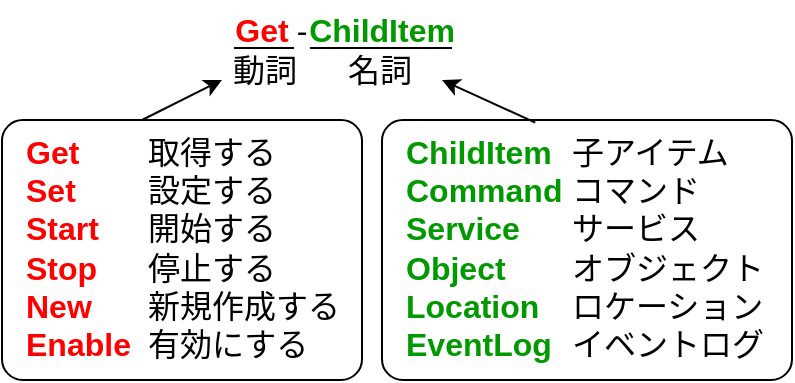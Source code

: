 <mxfile version="24.7.16">
  <diagram name="ページ1" id="LV1n8qq-SurAGm2koKft">
    <mxGraphModel dx="870" dy="476" grid="1" gridSize="10" guides="1" tooltips="1" connect="1" arrows="1" fold="1" page="1" pageScale="1" pageWidth="827" pageHeight="1169" math="0" shadow="0">
      <root>
        <mxCell id="0" />
        <mxCell id="1" parent="0" />
        <mxCell id="74EG5-FUey_VL_6F387m-1" value="Get" style="text;html=1;align=center;verticalAlign=middle;whiteSpace=wrap;rounded=0;fontSize=16;fontFamily=Helvetica;fontColor=#ff0000;fontStyle=1" parent="1" vertex="1">
          <mxGeometry x="335" y="170" width="30" height="30" as="geometry" />
        </mxCell>
        <mxCell id="74EG5-FUey_VL_6F387m-2" value="-" style="text;html=1;align=center;verticalAlign=middle;whiteSpace=wrap;rounded=0;fontSize=16;fontFamily=Helvetica;" parent="1" vertex="1">
          <mxGeometry x="365" y="170" width="10" height="30" as="geometry" />
        </mxCell>
        <mxCell id="74EG5-FUey_VL_6F387m-3" value="ChildItem" style="text;html=1;align=center;verticalAlign=middle;whiteSpace=wrap;rounded=0;fontSize=16;fontFamily=Helvetica;fontColor=#009900;fontStyle=1" parent="1" vertex="1">
          <mxGeometry x="380" y="170" width="60" height="30" as="geometry" />
        </mxCell>
        <mxCell id="B8-4LZd2MhFMnUw7_WLy-1" value="" style="endArrow=none;html=1;rounded=0;exitX=0;exitY=1;exitDx=0;exitDy=0;fontSize=16;entryX=0.25;entryY=1;entryDx=0;entryDy=0;" edge="1" parent="1">
          <mxGeometry width="50" height="50" relative="1" as="geometry">
            <mxPoint x="366" y="194" as="sourcePoint" />
            <mxPoint x="336" y="194" as="targetPoint" />
          </mxGeometry>
        </mxCell>
        <mxCell id="B8-4LZd2MhFMnUw7_WLy-3" value="" style="endArrow=none;html=1;rounded=0;exitX=0;exitY=1;exitDx=0;exitDy=0;fontSize=16;" edge="1" parent="1">
          <mxGeometry width="50" height="50" relative="1" as="geometry">
            <mxPoint x="374" y="194" as="sourcePoint" />
            <mxPoint x="445" y="194" as="targetPoint" />
          </mxGeometry>
        </mxCell>
        <mxCell id="B8-4LZd2MhFMnUw7_WLy-4" value="名詞" style="text;html=1;align=center;verticalAlign=middle;whiteSpace=wrap;rounded=0;fontSize=16;fontFamily=Helvetica;" vertex="1" parent="1">
          <mxGeometry x="379" y="190" width="60" height="30" as="geometry" />
        </mxCell>
        <mxCell id="B8-4LZd2MhFMnUw7_WLy-5" value="動詞" style="text;html=1;align=center;verticalAlign=middle;whiteSpace=wrap;rounded=0;fontSize=16;fontFamily=Helvetica;" vertex="1" parent="1">
          <mxGeometry x="334" y="190" width="35" height="30" as="geometry" />
        </mxCell>
        <mxCell id="B8-4LZd2MhFMnUw7_WLy-6" value="Get&lt;div&gt;Set&lt;/div&gt;&lt;div&gt;Start&lt;/div&gt;&lt;div&gt;Stop&lt;/div&gt;&lt;div&gt;New&lt;/div&gt;&lt;div style=&quot;&quot;&gt;Enable&lt;/div&gt;" style="text;html=1;align=left;verticalAlign=top;whiteSpace=wrap;rounded=0;fontSize=16;fontFamily=Helvetica;fontColor=#ff0000;fontStyle=1" vertex="1" parent="1">
          <mxGeometry x="230" y="230" width="50" height="130" as="geometry" />
        </mxCell>
        <mxCell id="B8-4LZd2MhFMnUw7_WLy-7" value="取得する&lt;div&gt;設定する&lt;/div&gt;&lt;div&gt;開始する&lt;/div&gt;&lt;div&gt;停止する&lt;/div&gt;&lt;div&gt;新規作成する&lt;/div&gt;&lt;div&gt;有効にする&lt;/div&gt;" style="text;html=1;align=left;verticalAlign=top;whiteSpace=wrap;rounded=0;fontSize=16;fontFamily=Helvetica;" vertex="1" parent="1">
          <mxGeometry x="291" y="230" width="110" height="120" as="geometry" />
        </mxCell>
        <mxCell id="B8-4LZd2MhFMnUw7_WLy-8" value="ChildItem&lt;div&gt;Command&lt;br&gt;&lt;div&gt;Service&lt;/div&gt;&lt;div&gt;Object&lt;/div&gt;&lt;div&gt;Location&lt;/div&gt;&lt;div&gt;EventLog&lt;/div&gt;&lt;/div&gt;" style="text;html=1;align=left;verticalAlign=top;whiteSpace=wrap;rounded=0;fontSize=16;fontFamily=Helvetica;fontColor=#009900;fontStyle=1" vertex="1" parent="1">
          <mxGeometry x="420" y="230" width="80" height="130" as="geometry" />
        </mxCell>
        <mxCell id="B8-4LZd2MhFMnUw7_WLy-9" value="子アイテム&lt;div&gt;コマンド&lt;br&gt;&lt;div&gt;サービス&lt;/div&gt;&lt;div&gt;オブジェクト&lt;/div&gt;&lt;div&gt;ロケーション&lt;/div&gt;&lt;div&gt;イベントログ&lt;/div&gt;&lt;/div&gt;" style="text;html=1;align=left;verticalAlign=top;whiteSpace=wrap;rounded=0;fontSize=16;fontFamily=Helvetica;" vertex="1" parent="1">
          <mxGeometry x="503" y="230" width="110" height="130" as="geometry" />
        </mxCell>
        <mxCell id="B8-4LZd2MhFMnUw7_WLy-10" value="" style="endArrow=classic;html=1;rounded=0;" edge="1" parent="1">
          <mxGeometry width="50" height="50" relative="1" as="geometry">
            <mxPoint x="290" y="230" as="sourcePoint" />
            <mxPoint x="330" y="210" as="targetPoint" />
          </mxGeometry>
        </mxCell>
        <mxCell id="B8-4LZd2MhFMnUw7_WLy-12" value="" style="endArrow=classic;html=1;rounded=0;exitX=0.833;exitY=0.01;exitDx=0;exitDy=0;exitPerimeter=0;" edge="1" parent="1" source="B8-4LZd2MhFMnUw7_WLy-8">
          <mxGeometry width="50" height="50" relative="1" as="geometry">
            <mxPoint x="400" y="230" as="sourcePoint" />
            <mxPoint x="440" y="210" as="targetPoint" />
          </mxGeometry>
        </mxCell>
        <mxCell id="B8-4LZd2MhFMnUw7_WLy-13" value="" style="rounded=1;whiteSpace=wrap;html=1;arcSize=8;fillColor=none;" vertex="1" parent="1">
          <mxGeometry x="220" y="230" width="180" height="130" as="geometry" />
        </mxCell>
        <mxCell id="B8-4LZd2MhFMnUw7_WLy-14" value="" style="rounded=1;whiteSpace=wrap;html=1;arcSize=8;fillColor=none;" vertex="1" parent="1">
          <mxGeometry x="410" y="230" width="205" height="130" as="geometry" />
        </mxCell>
      </root>
    </mxGraphModel>
  </diagram>
</mxfile>

